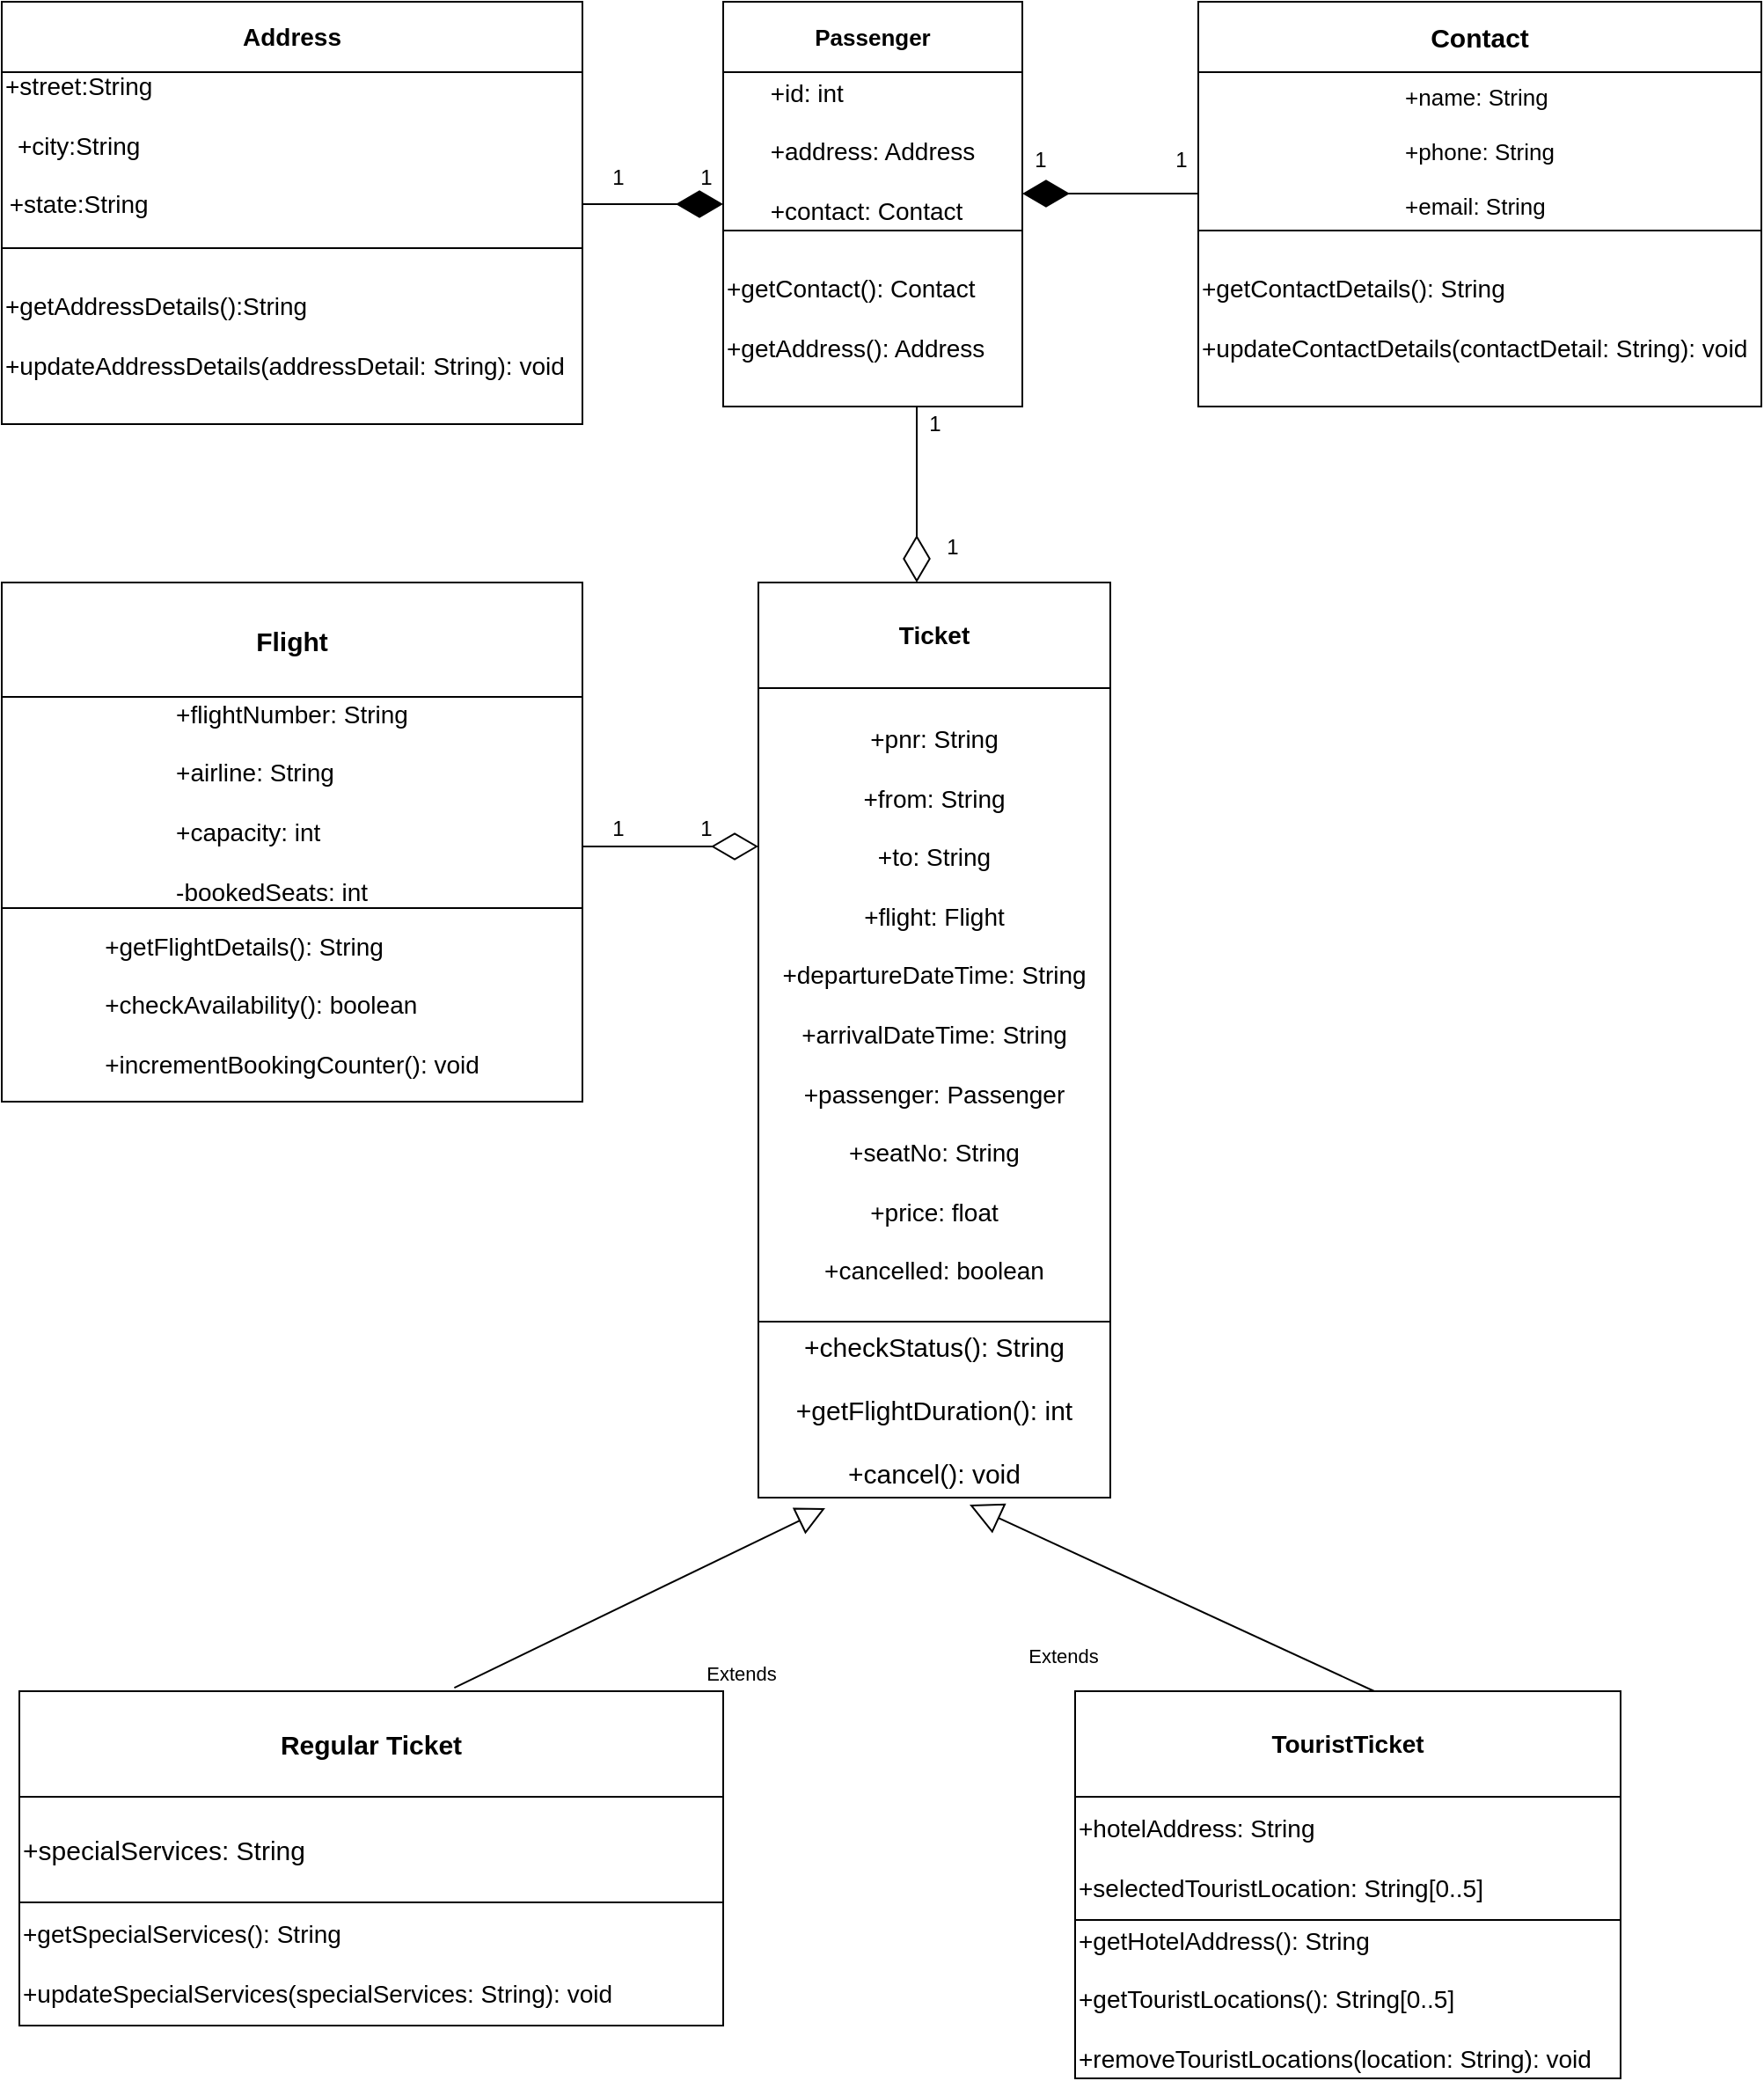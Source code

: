 <mxfile version="14.1.1" type="device"><diagram id="uHj5-ULOR1nHXCWxAgSL" name="Page-1"><mxGraphModel dx="1940" dy="642" grid="1" gridSize="10" guides="1" tooltips="1" connect="1" arrows="1" fold="1" page="1" pageScale="1" pageWidth="827" pageHeight="1169" math="0" shadow="0"><root><mxCell id="0"/><mxCell id="1" parent="0"/><mxCell id="8XcghBxc-Fuqt0R-Cag8-17" value="&lt;b&gt;&lt;font style=&quot;font-size: 14px&quot;&gt;Address&lt;/font&gt;&lt;/b&gt;" style="rounded=0;whiteSpace=wrap;html=1;strokeWidth=1;" parent="1" vertex="1"><mxGeometry x="-380" y="70" width="330" height="40" as="geometry"/></mxCell><mxCell id="8XcghBxc-Fuqt0R-Cag8-18" value="&lt;div style=&quot;text-align: center&quot;&gt;&lt;span style=&quot;font-size: 14px&quot;&gt;+street:String&lt;/span&gt;&lt;/div&gt;&lt;div style=&quot;text-align: center&quot;&gt;&lt;span style=&quot;font-size: 14px&quot;&gt;&lt;br&gt;&lt;/span&gt;&lt;/div&gt;&lt;font style=&quot;font-size: 14px&quot;&gt;&lt;div style=&quot;text-align: center&quot;&gt;&lt;span&gt;+city:String&lt;/span&gt;&lt;/div&gt;&lt;div style=&quot;text-align: center&quot;&gt;&lt;span&gt;&lt;br&gt;&lt;/span&gt;&lt;/div&gt;&lt;div style=&quot;text-align: center&quot;&gt;&lt;span&gt;+state:String&lt;/span&gt;&lt;/div&gt;&lt;div style=&quot;text-align: center&quot;&gt;&lt;span&gt;&lt;br&gt;&lt;/span&gt;&lt;/div&gt;&lt;/font&gt;" style="rounded=0;whiteSpace=wrap;html=1;strokeWidth=1;align=left;" parent="1" vertex="1"><mxGeometry x="-380" y="110" width="330" height="100" as="geometry"/></mxCell><mxCell id="8XcghBxc-Fuqt0R-Cag8-19" value="&lt;font style=&quot;font-size: 14px&quot;&gt;+getAddressDetails():String&lt;br&gt;&lt;br&gt;+updateAddressDetails(addressDetail: String): void&lt;/font&gt;" style="rounded=0;whiteSpace=wrap;html=1;strokeWidth=1;align=left;" parent="1" vertex="1"><mxGeometry x="-380" y="210" width="330" height="100" as="geometry"/></mxCell><mxCell id="8XcghBxc-Fuqt0R-Cag8-20" value="&lt;b&gt;&lt;font style=&quot;font-size: 13px&quot;&gt;Passenger&lt;/font&gt;&lt;/b&gt;" style="rounded=0;whiteSpace=wrap;html=1;strokeWidth=1;" parent="1" vertex="1"><mxGeometry x="30" y="70" width="170" height="40" as="geometry"/></mxCell><mxCell id="8XcghBxc-Fuqt0R-Cag8-21" value="&lt;div style=&quot;text-align: justify ; font-size: 14px&quot;&gt;&lt;font style=&quot;font-size: 14px&quot;&gt;+id: int&lt;/font&gt;&lt;/div&gt;&lt;div style=&quot;text-align: justify ; font-size: 14px&quot;&gt;&lt;font style=&quot;font-size: 14px&quot;&gt;&lt;br&gt;&lt;/font&gt;&lt;/div&gt;&lt;div style=&quot;text-align: justify ; font-size: 14px&quot;&gt;&lt;span&gt;&lt;font style=&quot;font-size: 14px&quot;&gt;+address: Address&lt;/font&gt;&lt;/span&gt;&lt;/div&gt;&lt;div style=&quot;text-align: justify ; font-size: 14px&quot;&gt;&lt;span&gt;&lt;font style=&quot;font-size: 14px&quot;&gt;&lt;br&gt;&lt;/font&gt;&lt;/span&gt;&lt;/div&gt;&lt;div style=&quot;text-align: justify ; font-size: 14px&quot;&gt;&lt;font style=&quot;font-size: 14px&quot;&gt;+contact: Contact&lt;/font&gt;&lt;/div&gt;" style="rounded=0;whiteSpace=wrap;html=1;strokeWidth=1;align=center;" parent="1" vertex="1"><mxGeometry x="30" y="110" width="170" height="90" as="geometry"/></mxCell><mxCell id="8XcghBxc-Fuqt0R-Cag8-22" value="&lt;div style=&quot;font-size: 14px&quot;&gt;&lt;font style=&quot;font-size: 14px&quot;&gt;+getContact(): Contact&lt;/font&gt;&lt;/div&gt;&lt;div style=&quot;font-size: 14px&quot;&gt;&lt;font style=&quot;font-size: 14px&quot;&gt;&lt;br&gt;&lt;/font&gt;&lt;/div&gt;&lt;div style=&quot;font-size: 14px&quot;&gt;&lt;font style=&quot;font-size: 14px&quot;&gt;+getAddress(): Address&lt;/font&gt;&lt;/div&gt;" style="rounded=0;whiteSpace=wrap;html=1;strokeWidth=1;align=left;" parent="1" vertex="1"><mxGeometry x="30" y="200" width="170" height="100" as="geometry"/></mxCell><mxCell id="8XcghBxc-Fuqt0R-Cag8-23" value="&lt;b&gt;&lt;font style=&quot;font-size: 15px&quot;&gt;Contact&lt;/font&gt;&lt;/b&gt;" style="rounded=0;whiteSpace=wrap;html=1;strokeWidth=1;" parent="1" vertex="1"><mxGeometry x="300" y="70" width="320" height="40" as="geometry"/></mxCell><mxCell id="8XcghBxc-Fuqt0R-Cag8-24" value="&lt;div style=&quot;text-align: justify ; font-size: 13px&quot;&gt;&lt;span&gt;&lt;font style=&quot;font-size: 13px&quot;&gt;+name: String&lt;/font&gt;&lt;/span&gt;&lt;/div&gt;&lt;div style=&quot;text-align: justify ; font-size: 13px&quot;&gt;&lt;span&gt;&lt;font style=&quot;font-size: 13px&quot;&gt;&lt;br&gt;&lt;/font&gt;&lt;/span&gt;&lt;/div&gt;&lt;div style=&quot;text-align: justify ; font-size: 13px&quot;&gt;&lt;span&gt;&lt;font style=&quot;font-size: 13px&quot;&gt;+phone: String&lt;/font&gt;&lt;/span&gt;&lt;/div&gt;&lt;div style=&quot;text-align: justify ; font-size: 13px&quot;&gt;&lt;span&gt;&lt;font style=&quot;font-size: 13px&quot;&gt;&lt;br&gt;&lt;/font&gt;&lt;/span&gt;&lt;/div&gt;&lt;div style=&quot;text-align: justify ; font-size: 13px&quot;&gt;&lt;span&gt;&lt;font style=&quot;font-size: 13px&quot;&gt;+email: String&lt;/font&gt;&lt;/span&gt;&lt;/div&gt;" style="rounded=0;whiteSpace=wrap;html=1;strokeWidth=1;align=center;" parent="1" vertex="1"><mxGeometry x="300" y="110" width="320" height="90" as="geometry"/></mxCell><mxCell id="8XcghBxc-Fuqt0R-Cag8-26" value="&lt;font style=&quot;font-size: 14px&quot;&gt;+getContactDetails(): String&lt;br&gt;&lt;br&gt;+updateContactDetails(contactDetail: String): void&lt;/font&gt;" style="rounded=0;whiteSpace=wrap;html=1;strokeWidth=1;align=left;" parent="1" vertex="1"><mxGeometry x="300" y="200" width="320" height="100" as="geometry"/></mxCell><mxCell id="8XcghBxc-Fuqt0R-Cag8-29" value="" style="endArrow=diamondThin;endFill=1;endSize=24;html=1;" parent="1" edge="1"><mxGeometry width="160" relative="1" as="geometry"><mxPoint x="-50" y="185" as="sourcePoint"/><mxPoint x="30" y="185" as="targetPoint"/></mxGeometry></mxCell><mxCell id="8XcghBxc-Fuqt0R-Cag8-30" value="1" style="text;html=1;align=center;verticalAlign=middle;resizable=0;points=[];autosize=1;" parent="1" vertex="1"><mxGeometry x="-40" y="160" width="20" height="20" as="geometry"/></mxCell><mxCell id="8XcghBxc-Fuqt0R-Cag8-31" value="1" style="text;html=1;align=center;verticalAlign=middle;resizable=0;points=[];autosize=1;" parent="1" vertex="1"><mxGeometry x="10" y="160" width="20" height="20" as="geometry"/></mxCell><mxCell id="8XcghBxc-Fuqt0R-Cag8-33" value="" style="endArrow=diamondThin;endFill=1;endSize=24;html=1;" parent="1" edge="1"><mxGeometry width="160" relative="1" as="geometry"><mxPoint x="300" y="179" as="sourcePoint"/><mxPoint x="200" y="179" as="targetPoint"/></mxGeometry></mxCell><mxCell id="8XcghBxc-Fuqt0R-Cag8-34" value="1" style="text;html=1;align=center;verticalAlign=middle;resizable=0;points=[];autosize=1;" parent="1" vertex="1"><mxGeometry x="200" y="150" width="20" height="20" as="geometry"/></mxCell><mxCell id="8XcghBxc-Fuqt0R-Cag8-35" value="1" style="text;html=1;align=center;verticalAlign=middle;resizable=0;points=[];autosize=1;" parent="1" vertex="1"><mxGeometry x="280" y="150" width="20" height="20" as="geometry"/></mxCell><mxCell id="8XcghBxc-Fuqt0R-Cag8-38" value="&lt;font style=&quot;font-size: 15px&quot;&gt;&lt;b&gt;Flight&lt;/b&gt;&lt;/font&gt;" style="rounded=0;whiteSpace=wrap;html=1;strokeWidth=1;" parent="1" vertex="1"><mxGeometry x="-380" y="400" width="330" height="65" as="geometry"/></mxCell><mxCell id="8XcghBxc-Fuqt0R-Cag8-39" value="&lt;div style=&quot;text-align: justify ; font-size: 14px&quot;&gt;&lt;span&gt;&lt;font style=&quot;font-size: 14px&quot;&gt;+flightNumber: String&lt;/font&gt;&lt;/span&gt;&lt;/div&gt;&lt;div style=&quot;text-align: justify ; font-size: 14px&quot;&gt;&lt;span&gt;&lt;font style=&quot;font-size: 14px&quot;&gt;&lt;br&gt;&lt;/font&gt;&lt;/span&gt;&lt;/div&gt;&lt;div style=&quot;text-align: justify ; font-size: 14px&quot;&gt;&lt;span&gt;&lt;font style=&quot;font-size: 14px&quot;&gt;+airline: String&lt;/font&gt;&lt;/span&gt;&lt;/div&gt;&lt;div style=&quot;text-align: justify ; font-size: 14px&quot;&gt;&lt;span&gt;&lt;font style=&quot;font-size: 14px&quot;&gt;&lt;br&gt;&lt;/font&gt;&lt;/span&gt;&lt;/div&gt;&lt;div style=&quot;text-align: justify ; font-size: 14px&quot;&gt;&lt;span&gt;&lt;font style=&quot;font-size: 14px&quot;&gt;+capacity: int&lt;/font&gt;&lt;/span&gt;&lt;/div&gt;&lt;div style=&quot;text-align: justify ; font-size: 14px&quot;&gt;&lt;span&gt;&lt;font style=&quot;font-size: 14px&quot;&gt;&lt;br&gt;&lt;/font&gt;&lt;/span&gt;&lt;/div&gt;&lt;div style=&quot;text-align: justify ; font-size: 14px&quot;&gt;&lt;span&gt;&lt;font style=&quot;font-size: 14px&quot;&gt;-bookedSeats: int&lt;/font&gt;&lt;/span&gt;&lt;/div&gt;" style="rounded=0;whiteSpace=wrap;html=1;strokeWidth=1;align=center;" parent="1" vertex="1"><mxGeometry x="-380" y="465" width="330" height="120" as="geometry"/></mxCell><mxCell id="8XcghBxc-Fuqt0R-Cag8-40" value="&lt;div style=&quot;text-align: justify ; font-size: 14px&quot;&gt;&lt;span&gt;&lt;font style=&quot;font-size: 14px&quot;&gt;+getFlightDetails(): String&lt;/font&gt;&lt;/span&gt;&lt;/div&gt;&lt;div style=&quot;text-align: justify ; font-size: 14px&quot;&gt;&lt;span&gt;&lt;font style=&quot;font-size: 14px&quot;&gt;&lt;br&gt;&lt;/font&gt;&lt;/span&gt;&lt;/div&gt;&lt;div style=&quot;text-align: justify ; font-size: 14px&quot;&gt;&lt;span&gt;&lt;font style=&quot;font-size: 14px&quot;&gt;+checkAvailability(): boolean&lt;/font&gt;&lt;/span&gt;&lt;/div&gt;&lt;div style=&quot;text-align: justify ; font-size: 14px&quot;&gt;&lt;span&gt;&lt;font style=&quot;font-size: 14px&quot;&gt;&lt;br&gt;&lt;/font&gt;&lt;/span&gt;&lt;/div&gt;&lt;div style=&quot;text-align: justify ; font-size: 14px&quot;&gt;&lt;span&gt;&lt;font style=&quot;font-size: 14px&quot;&gt;+incrementBookingCounter(): void&lt;/font&gt;&lt;/span&gt;&lt;/div&gt;" style="rounded=0;whiteSpace=wrap;html=1;strokeWidth=1;align=center;" parent="1" vertex="1"><mxGeometry x="-380" y="585" width="330" height="110" as="geometry"/></mxCell><mxCell id="8XcghBxc-Fuqt0R-Cag8-41" value="&lt;span style=&quot;font-size: 14px&quot;&gt;&lt;b&gt;Ticket&lt;/b&gt;&lt;/span&gt;" style="rounded=0;whiteSpace=wrap;html=1;strokeWidth=1;" parent="1" vertex="1"><mxGeometry x="50" y="400" width="200" height="60" as="geometry"/></mxCell><mxCell id="8XcghBxc-Fuqt0R-Cag8-43" value="&lt;font style=&quot;font-size: 14px&quot;&gt;+pnr: String&lt;br&gt;&lt;br&gt;+from: String&lt;br&gt;&lt;br&gt;+to: String&lt;br&gt;&lt;br&gt;+flight: Flight&lt;br&gt;&lt;br&gt;+departureDateTime: String&lt;br&gt;&lt;br&gt;+arrivalDateTime: String&lt;br&gt;&lt;br&gt;+passenger: Passenger&lt;br&gt;&lt;br&gt;+seatNo: String&lt;br&gt;&lt;br&gt;+price: float&lt;br&gt;&lt;br&gt;+cancelled: boolean&lt;/font&gt;" style="rounded=0;whiteSpace=wrap;html=1;strokeWidth=1;align=center;" parent="1" vertex="1"><mxGeometry x="50" y="460" width="200" height="360" as="geometry"/></mxCell><mxCell id="8XcghBxc-Fuqt0R-Cag8-44" value="&lt;div style=&quot;font-size: 15px&quot;&gt;&lt;span&gt;&lt;font style=&quot;font-size: 15px&quot;&gt;+checkStatus(): String&lt;/font&gt;&lt;/span&gt;&lt;/div&gt;&lt;div style=&quot;font-size: 15px&quot;&gt;&lt;span&gt;&lt;font style=&quot;font-size: 15px&quot;&gt;&lt;br&gt;&lt;/font&gt;&lt;/span&gt;&lt;/div&gt;&lt;div style=&quot;font-size: 15px&quot;&gt;&lt;span&gt;&lt;font style=&quot;font-size: 15px&quot;&gt;+getFlightDuration(): int&lt;/font&gt;&lt;/span&gt;&lt;/div&gt;&lt;div style=&quot;font-size: 15px&quot;&gt;&lt;span&gt;&lt;font style=&quot;font-size: 15px&quot;&gt;&lt;br&gt;&lt;/font&gt;&lt;/span&gt;&lt;/div&gt;&lt;div style=&quot;font-size: 15px&quot;&gt;&lt;span&gt;&lt;font style=&quot;font-size: 15px&quot;&gt;+cancel(): void&lt;/font&gt;&lt;/span&gt;&lt;/div&gt;" style="rounded=0;whiteSpace=wrap;html=1;strokeWidth=1;align=center;" parent="1" vertex="1"><mxGeometry x="50" y="820" width="200" height="100" as="geometry"/></mxCell><mxCell id="8XcghBxc-Fuqt0R-Cag8-45" value="&lt;font style=&quot;font-size: 15px&quot;&gt;&lt;b&gt;Regular Ticket&lt;/b&gt;&lt;/font&gt;" style="rounded=0;whiteSpace=wrap;html=1;strokeWidth=1;" parent="1" vertex="1"><mxGeometry x="-370" y="1030" width="400" height="60" as="geometry"/></mxCell><mxCell id="8XcghBxc-Fuqt0R-Cag8-46" value="&lt;font style=&quot;font-size: 15px&quot;&gt;+specialServices: String&lt;/font&gt;" style="rounded=0;whiteSpace=wrap;html=1;strokeWidth=1;align=left;" parent="1" vertex="1"><mxGeometry x="-370" y="1090" width="400" height="60" as="geometry"/></mxCell><mxCell id="8XcghBxc-Fuqt0R-Cag8-47" value="&lt;font style=&quot;font-size: 14px&quot;&gt;+getSpecialServices(): String&lt;br&gt;&lt;br&gt;+updateSpecialServices(specialServices: String): void&lt;/font&gt;" style="rounded=0;whiteSpace=wrap;html=1;strokeWidth=1;align=left;" parent="1" vertex="1"><mxGeometry x="-370" y="1150" width="400" height="70" as="geometry"/></mxCell><mxCell id="8XcghBxc-Fuqt0R-Cag8-49" value="&lt;font style=&quot;font-size: 14px&quot;&gt;&lt;b&gt;TouristTicket&lt;/b&gt;&lt;/font&gt;" style="rounded=0;whiteSpace=wrap;html=1;strokeWidth=1;" parent="1" vertex="1"><mxGeometry x="230" y="1030" width="310" height="60" as="geometry"/></mxCell><mxCell id="8XcghBxc-Fuqt0R-Cag8-50" value="&lt;div style=&quot;font-size: 14px&quot;&gt;&lt;span&gt;&lt;font style=&quot;font-size: 14px&quot;&gt;+hotelAddress: String&lt;/font&gt;&lt;/span&gt;&lt;/div&gt;&lt;div style=&quot;font-size: 14px&quot;&gt;&lt;span&gt;&lt;font style=&quot;font-size: 14px&quot;&gt;&lt;br&gt;&lt;/font&gt;&lt;/span&gt;&lt;/div&gt;&lt;div style=&quot;font-size: 14px&quot;&gt;&lt;span&gt;&lt;font style=&quot;font-size: 14px&quot;&gt;+selectedTouristLocation: String[0..5]&lt;/font&gt;&lt;/span&gt;&lt;/div&gt;" style="rounded=0;whiteSpace=wrap;html=1;strokeWidth=1;align=left;" parent="1" vertex="1"><mxGeometry x="230" y="1090" width="310" height="70" as="geometry"/></mxCell><mxCell id="8XcghBxc-Fuqt0R-Cag8-51" value="&lt;div style=&quot;font-size: 14px&quot;&gt;&lt;font style=&quot;font-size: 14px&quot;&gt;+getHotelAddress(): String&lt;/font&gt;&lt;/div&gt;&lt;div style=&quot;font-size: 14px&quot;&gt;&lt;font style=&quot;font-size: 14px&quot;&gt;&lt;br&gt;&lt;/font&gt;&lt;/div&gt;&lt;div style=&quot;font-size: 14px&quot;&gt;&lt;span&gt;&lt;font style=&quot;font-size: 14px&quot;&gt;+getTouristLocations(): String[0..5]&lt;/font&gt;&lt;/span&gt;&lt;/div&gt;&lt;div style=&quot;font-size: 14px&quot;&gt;&lt;span&gt;&lt;font style=&quot;font-size: 14px&quot;&gt;&lt;br&gt;&lt;/font&gt;&lt;/span&gt;&lt;/div&gt;&lt;div style=&quot;font-size: 14px&quot;&gt;&lt;font style=&quot;font-size: 14px&quot;&gt;+removeTouristLocations(location: String): void&lt;/font&gt;&lt;/div&gt;" style="rounded=0;whiteSpace=wrap;html=1;strokeWidth=1;align=left;" parent="1" vertex="1"><mxGeometry x="230" y="1160" width="310" height="90" as="geometry"/></mxCell><mxCell id="8XcghBxc-Fuqt0R-Cag8-52" value="" style="endArrow=diamondThin;endFill=0;endSize=24;html=1;" parent="1" edge="1"><mxGeometry width="160" relative="1" as="geometry"><mxPoint x="-50" y="550" as="sourcePoint"/><mxPoint x="50" y="550" as="targetPoint"/></mxGeometry></mxCell><mxCell id="8XcghBxc-Fuqt0R-Cag8-54" value="1" style="text;html=1;align=center;verticalAlign=middle;resizable=0;points=[];autosize=1;" parent="1" vertex="1"><mxGeometry x="-40" y="530" width="20" height="20" as="geometry"/></mxCell><mxCell id="8XcghBxc-Fuqt0R-Cag8-55" value="1" style="text;html=1;align=center;verticalAlign=middle;resizable=0;points=[];autosize=1;" parent="1" vertex="1"><mxGeometry x="10" y="530" width="20" height="20" as="geometry"/></mxCell><mxCell id="8XcghBxc-Fuqt0R-Cag8-57" value="" style="endArrow=diamondThin;endFill=0;endSize=24;html=1;entryX=0.45;entryY=0;entryDx=0;entryDy=0;entryPerimeter=0;" parent="1" target="8XcghBxc-Fuqt0R-Cag8-41" edge="1"><mxGeometry width="160" relative="1" as="geometry"><mxPoint x="140" y="300" as="sourcePoint"/><mxPoint x="140" y="380" as="targetPoint"/></mxGeometry></mxCell><mxCell id="8XcghBxc-Fuqt0R-Cag8-58" value="1" style="text;html=1;align=center;verticalAlign=middle;resizable=0;points=[];autosize=1;" parent="1" vertex="1"><mxGeometry x="140" y="300" width="20" height="20" as="geometry"/></mxCell><mxCell id="8XcghBxc-Fuqt0R-Cag8-59" value="1" style="text;html=1;align=center;verticalAlign=middle;resizable=0;points=[];autosize=1;" parent="1" vertex="1"><mxGeometry x="150" y="370" width="20" height="20" as="geometry"/></mxCell><mxCell id="8XcghBxc-Fuqt0R-Cag8-62" value="Extends" style="endArrow=block;endFill=0;html=1;endSize=14;entryX=0.19;entryY=1.06;entryDx=0;entryDy=0;entryPerimeter=0;exitX=0.618;exitY=-0.033;exitDx=0;exitDy=0;exitPerimeter=0;jumpSize=6;" parent="1" source="8XcghBxc-Fuqt0R-Cag8-45" target="8XcghBxc-Fuqt0R-Cag8-44" edge="1"><mxGeometry x="0.281" y="-64" width="160" relative="1" as="geometry"><mxPoint x="-80" y="990" as="sourcePoint"/><mxPoint x="80" y="990" as="targetPoint"/><mxPoint as="offset"/></mxGeometry></mxCell><mxCell id="8XcghBxc-Fuqt0R-Cag8-63" value="Extends" style="endArrow=block;endSize=16;endFill=0;html=1;entryX=0.6;entryY=1.04;entryDx=0;entryDy=0;entryPerimeter=0;" parent="1" target="8XcghBxc-Fuqt0R-Cag8-44" edge="1"><mxGeometry x="0.334" y="56" width="160" relative="1" as="geometry"><mxPoint x="400" y="1030" as="sourcePoint"/><mxPoint x="350" y="990" as="targetPoint"/><mxPoint as="offset"/></mxGeometry></mxCell></root></mxGraphModel></diagram></mxfile>